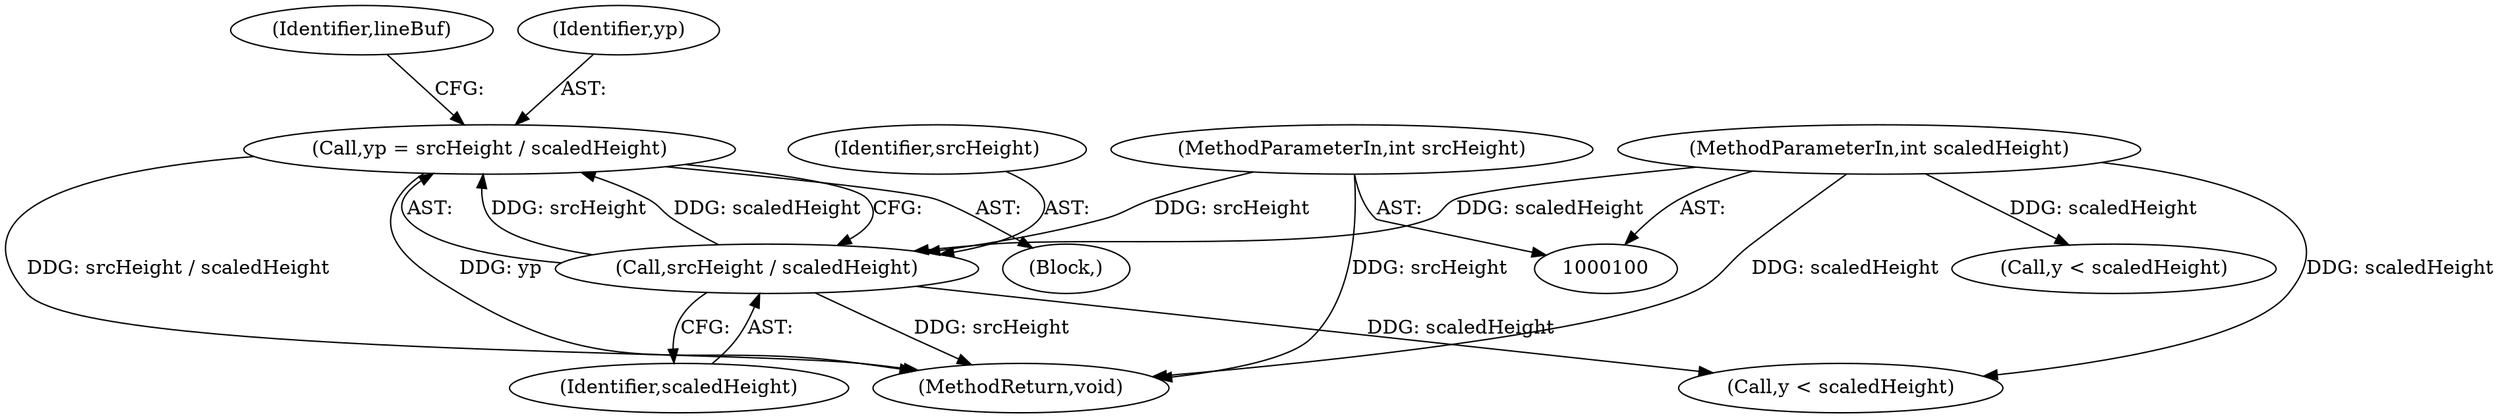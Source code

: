 digraph "0_poppler_957aa252912cde85d76c41e9710b33425a82b696@integer" {
"1000142" [label="(Call,yp = srcHeight / scaledHeight)"];
"1000144" [label="(Call,srcHeight / scaledHeight)"];
"1000104" [label="(MethodParameterIn,int srcHeight)"];
"1000106" [label="(MethodParameterIn,int scaledHeight)"];
"1000145" [label="(Identifier,srcHeight)"];
"1000186" [label="(Call,y < scaledHeight)"];
"1000148" [label="(Identifier,lineBuf)"];
"1000143" [label="(Identifier,yp)"];
"1000302" [label="(MethodReturn,void)"];
"1000146" [label="(Identifier,scaledHeight)"];
"1000144" [label="(Call,srcHeight / scaledHeight)"];
"1000173" [label="(Call,y < scaledHeight)"];
"1000142" [label="(Call,yp = srcHeight / scaledHeight)"];
"1000106" [label="(MethodParameterIn,int scaledHeight)"];
"1000104" [label="(MethodParameterIn,int srcHeight)"];
"1000108" [label="(Block,)"];
"1000142" -> "1000108"  [label="AST: "];
"1000142" -> "1000144"  [label="CFG: "];
"1000143" -> "1000142"  [label="AST: "];
"1000144" -> "1000142"  [label="AST: "];
"1000148" -> "1000142"  [label="CFG: "];
"1000142" -> "1000302"  [label="DDG: srcHeight / scaledHeight"];
"1000142" -> "1000302"  [label="DDG: yp"];
"1000144" -> "1000142"  [label="DDG: srcHeight"];
"1000144" -> "1000142"  [label="DDG: scaledHeight"];
"1000144" -> "1000146"  [label="CFG: "];
"1000145" -> "1000144"  [label="AST: "];
"1000146" -> "1000144"  [label="AST: "];
"1000144" -> "1000302"  [label="DDG: srcHeight"];
"1000104" -> "1000144"  [label="DDG: srcHeight"];
"1000106" -> "1000144"  [label="DDG: scaledHeight"];
"1000144" -> "1000173"  [label="DDG: scaledHeight"];
"1000104" -> "1000100"  [label="AST: "];
"1000104" -> "1000302"  [label="DDG: srcHeight"];
"1000106" -> "1000100"  [label="AST: "];
"1000106" -> "1000302"  [label="DDG: scaledHeight"];
"1000106" -> "1000173"  [label="DDG: scaledHeight"];
"1000106" -> "1000186"  [label="DDG: scaledHeight"];
}
